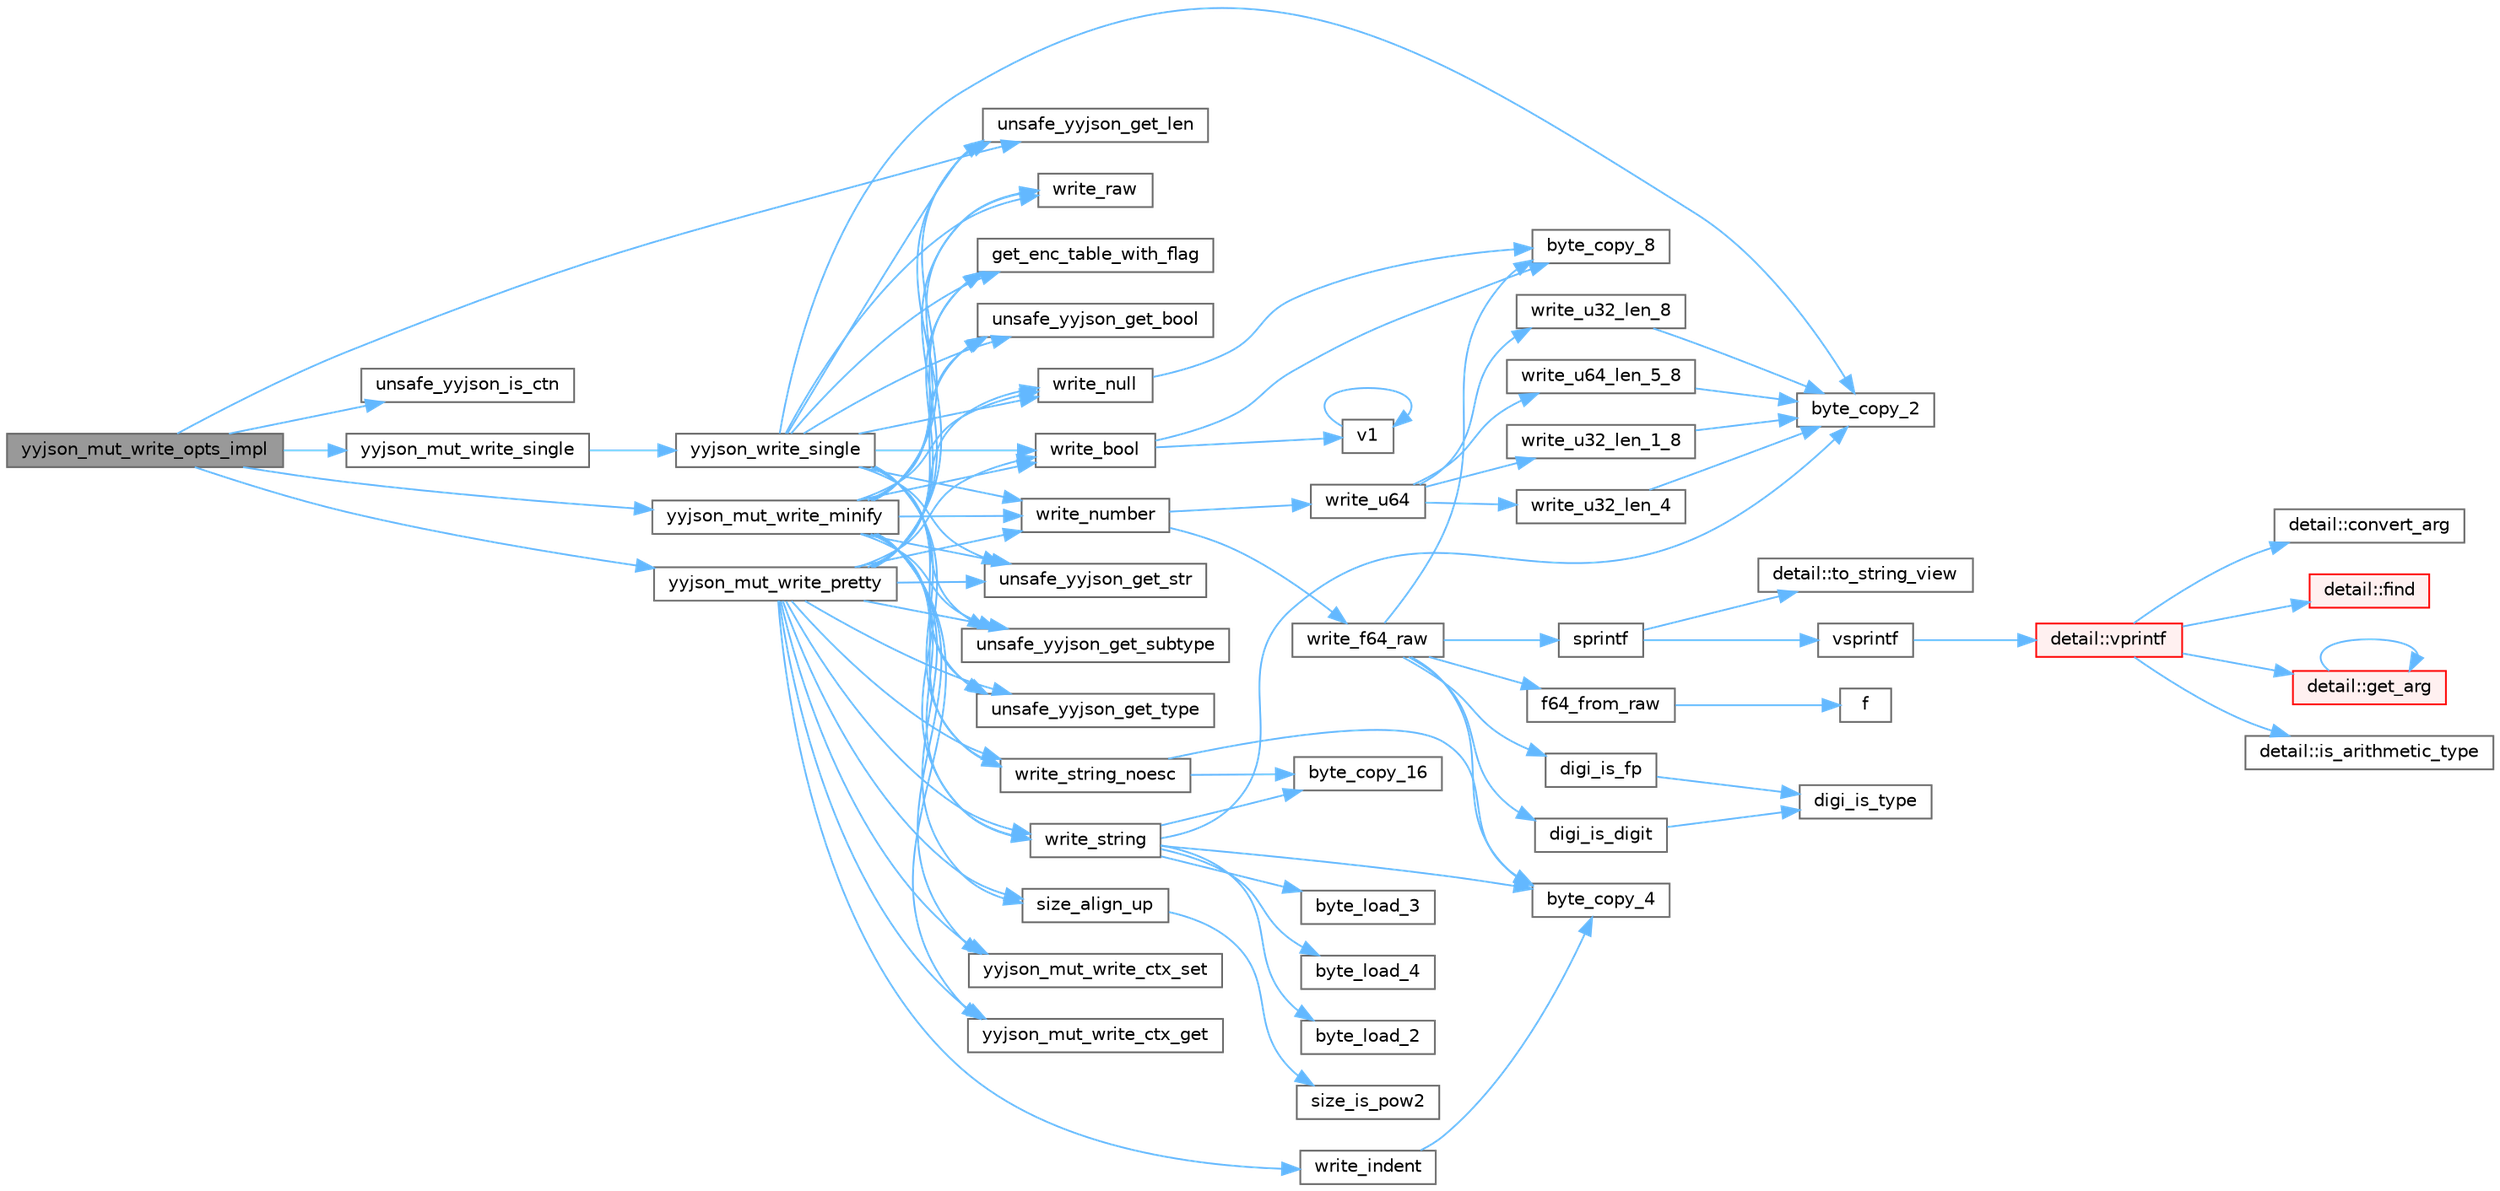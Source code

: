 digraph "yyjson_mut_write_opts_impl"
{
 // LATEX_PDF_SIZE
  bgcolor="transparent";
  edge [fontname=Helvetica,fontsize=10,labelfontname=Helvetica,labelfontsize=10];
  node [fontname=Helvetica,fontsize=10,shape=box,height=0.2,width=0.4];
  rankdir="LR";
  Node1 [id="Node000001",label="yyjson_mut_write_opts_impl",height=0.2,width=0.4,color="gray40", fillcolor="grey60", style="filled", fontcolor="black",tooltip=" "];
  Node1 -> Node2 [id="edge1_Node000001_Node000002",color="steelblue1",style="solid",tooltip=" "];
  Node2 [id="Node000002",label="unsafe_yyjson_get_len",height=0.2,width=0.4,color="grey40", fillcolor="white", style="filled",URL="$yyjson_8h.html#a445bf8a7f9981e4797bf95db944ddf8f",tooltip=" "];
  Node1 -> Node3 [id="edge2_Node000001_Node000003",color="steelblue1",style="solid",tooltip=" "];
  Node3 [id="Node000003",label="unsafe_yyjson_is_ctn",height=0.2,width=0.4,color="grey40", fillcolor="white", style="filled",URL="$yyjson_8h.html#afe1e8995e63d29297d569c4a848bf5a2",tooltip=" "];
  Node1 -> Node4 [id="edge3_Node000001_Node000004",color="steelblue1",style="solid",tooltip=" "];
  Node4 [id="Node000004",label="yyjson_mut_write_minify",height=0.2,width=0.4,color="grey40", fillcolor="white", style="filled",URL="$yyjson_8c.html#a41b0f7caeaed5e6075fdbad6e37daa44",tooltip=" "];
  Node4 -> Node5 [id="edge4_Node000004_Node000005",color="steelblue1",style="solid",tooltip=" "];
  Node5 [id="Node000005",label="get_enc_table_with_flag",height=0.2,width=0.4,color="grey40", fillcolor="white", style="filled",URL="$yyjson_8c.html#a4b810e39a1c70f479ea48f4b6be239b0",tooltip=" "];
  Node4 -> Node6 [id="edge5_Node000004_Node000006",color="steelblue1",style="solid",tooltip=" "];
  Node6 [id="Node000006",label="size_align_up",height=0.2,width=0.4,color="grey40", fillcolor="white", style="filled",URL="$yyjson_8c.html#aee0ecba3f0e01a145a4bd084c40b53b6",tooltip=" "];
  Node6 -> Node7 [id="edge6_Node000006_Node000007",color="steelblue1",style="solid",tooltip=" "];
  Node7 [id="Node000007",label="size_is_pow2",height=0.2,width=0.4,color="grey40", fillcolor="white", style="filled",URL="$yyjson_8c.html#a9c435a75a5fc566d5382ba2646704a18",tooltip=" "];
  Node4 -> Node8 [id="edge7_Node000004_Node000008",color="steelblue1",style="solid",tooltip=" "];
  Node8 [id="Node000008",label="unsafe_yyjson_get_bool",height=0.2,width=0.4,color="grey40", fillcolor="white", style="filled",URL="$yyjson_8h.html#a3ef8c1e13a7f67eead2d945125769f90",tooltip=" "];
  Node4 -> Node2 [id="edge8_Node000004_Node000002",color="steelblue1",style="solid",tooltip=" "];
  Node4 -> Node9 [id="edge9_Node000004_Node000009",color="steelblue1",style="solid",tooltip=" "];
  Node9 [id="Node000009",label="unsafe_yyjson_get_str",height=0.2,width=0.4,color="grey40", fillcolor="white", style="filled",URL="$yyjson_8h.html#a879b3c14194afd5b60d663640998c020",tooltip=" "];
  Node4 -> Node10 [id="edge10_Node000004_Node000010",color="steelblue1",style="solid",tooltip=" "];
  Node10 [id="Node000010",label="unsafe_yyjson_get_subtype",height=0.2,width=0.4,color="grey40", fillcolor="white", style="filled",URL="$yyjson_8h.html#a735848e46f26bfe3dfb333c7f890205e",tooltip=" "];
  Node4 -> Node11 [id="edge11_Node000004_Node000011",color="steelblue1",style="solid",tooltip=" "];
  Node11 [id="Node000011",label="unsafe_yyjson_get_type",height=0.2,width=0.4,color="grey40", fillcolor="white", style="filled",URL="$yyjson_8h.html#a25aa2b2a33dccb9af7da4576b3cbe6ab",tooltip=" "];
  Node4 -> Node12 [id="edge12_Node000004_Node000012",color="steelblue1",style="solid",tooltip=" "];
  Node12 [id="Node000012",label="write_bool",height=0.2,width=0.4,color="grey40", fillcolor="white", style="filled",URL="$yyjson_8c.html#a8f48aafc5963521f3da75e2448f0d084",tooltip=" "];
  Node12 -> Node13 [id="edge13_Node000012_Node000013",color="steelblue1",style="solid",tooltip=" "];
  Node13 [id="Node000013",label="byte_copy_8",height=0.2,width=0.4,color="grey40", fillcolor="white", style="filled",URL="$yyjson_8c.html#a03dd49c937c12d9a85deaac184d25eb9",tooltip=" "];
  Node12 -> Node14 [id="edge14_Node000012_Node000014",color="steelblue1",style="solid",tooltip=" "];
  Node14 [id="Node000014",label="v1",height=0.2,width=0.4,color="grey40", fillcolor="white", style="filled",URL="$_tutorial___reshape_mat2_vec_8cpp.html#a10bd710692c91bc238f2e1da77730678",tooltip=" "];
  Node14 -> Node14 [id="edge15_Node000014_Node000014",color="steelblue1",style="solid",tooltip=" "];
  Node4 -> Node15 [id="edge16_Node000004_Node000015",color="steelblue1",style="solid",tooltip=" "];
  Node15 [id="Node000015",label="write_null",height=0.2,width=0.4,color="grey40", fillcolor="white", style="filled",URL="$yyjson_8c.html#a9ab2502373a7c2ad7decc10b76c47043",tooltip=" "];
  Node15 -> Node13 [id="edge17_Node000015_Node000013",color="steelblue1",style="solid",tooltip=" "];
  Node4 -> Node16 [id="edge18_Node000004_Node000016",color="steelblue1",style="solid",tooltip=" "];
  Node16 [id="Node000016",label="write_number",height=0.2,width=0.4,color="grey40", fillcolor="white", style="filled",URL="$yyjson_8c.html#a7a6eb98c82d060a1b4b1b25ae9169770",tooltip=" "];
  Node16 -> Node17 [id="edge19_Node000016_Node000017",color="steelblue1",style="solid",tooltip=" "];
  Node17 [id="Node000017",label="write_f64_raw",height=0.2,width=0.4,color="grey40", fillcolor="white", style="filled",URL="$yyjson_8c.html#a429024eddbd3335464adf309aef2db7f",tooltip=" "];
  Node17 -> Node18 [id="edge20_Node000017_Node000018",color="steelblue1",style="solid",tooltip=" "];
  Node18 [id="Node000018",label="byte_copy_4",height=0.2,width=0.4,color="grey40", fillcolor="white", style="filled",URL="$yyjson_8c.html#a98219967baeab34ab615b4ccda0df146",tooltip=" "];
  Node17 -> Node13 [id="edge21_Node000017_Node000013",color="steelblue1",style="solid",tooltip=" "];
  Node17 -> Node19 [id="edge22_Node000017_Node000019",color="steelblue1",style="solid",tooltip=" "];
  Node19 [id="Node000019",label="digi_is_digit",height=0.2,width=0.4,color="grey40", fillcolor="white", style="filled",URL="$yyjson_8c.html#ac16e36c200b16a17041aac1ed37276d7",tooltip=" "];
  Node19 -> Node20 [id="edge23_Node000019_Node000020",color="steelblue1",style="solid",tooltip=" "];
  Node20 [id="Node000020",label="digi_is_type",height=0.2,width=0.4,color="grey40", fillcolor="white", style="filled",URL="$yyjson_8c.html#aae236fd488306e08c5844189ad6d6570",tooltip=" "];
  Node17 -> Node21 [id="edge24_Node000017_Node000021",color="steelblue1",style="solid",tooltip=" "];
  Node21 [id="Node000021",label="digi_is_fp",height=0.2,width=0.4,color="grey40", fillcolor="white", style="filled",URL="$yyjson_8c.html#ac38bca46c8cbb1107ca4188d2eb4fcbe",tooltip=" "];
  Node21 -> Node20 [id="edge25_Node000021_Node000020",color="steelblue1",style="solid",tooltip=" "];
  Node17 -> Node22 [id="edge26_Node000017_Node000022",color="steelblue1",style="solid",tooltip=" "];
  Node22 [id="Node000022",label="f64_from_raw",height=0.2,width=0.4,color="grey40", fillcolor="white", style="filled",URL="$yyjson_8c.html#a7d61d2afe6fefb1935af9086d95ee8a8",tooltip=" "];
  Node22 -> Node23 [id="edge27_Node000022_Node000023",color="steelblue1",style="solid",tooltip=" "];
  Node23 [id="Node000023",label="f",height=0.2,width=0.4,color="grey40", fillcolor="white", style="filled",URL="$cxx11__tensor__map_8cpp.html#a7f507fea02198f6cb81c86640c7b1a4e",tooltip=" "];
  Node17 -> Node24 [id="edge28_Node000017_Node000024",color="steelblue1",style="solid",tooltip=" "];
  Node24 [id="Node000024",label="sprintf",height=0.2,width=0.4,color="grey40", fillcolor="white", style="filled",URL="$printf_8h.html#aa7d2e7e454d3fe606a71504a119dc894",tooltip=" "];
  Node24 -> Node25 [id="edge29_Node000024_Node000025",color="steelblue1",style="solid",tooltip=" "];
  Node25 [id="Node000025",label="detail::to_string_view",height=0.2,width=0.4,color="grey40", fillcolor="white", style="filled",URL="$namespacedetail.html#abeae79fa3e1eded2d8fbd56cc9f0960e",tooltip=" "];
  Node24 -> Node26 [id="edge30_Node000024_Node000026",color="steelblue1",style="solid",tooltip=" "];
  Node26 [id="Node000026",label="vsprintf",height=0.2,width=0.4,color="grey40", fillcolor="white", style="filled",URL="$printf_8h.html#a5e1075a6c1fce5050424f97a2fac648f",tooltip=" "];
  Node26 -> Node27 [id="edge31_Node000026_Node000027",color="steelblue1",style="solid",tooltip=" "];
  Node27 [id="Node000027",label="detail::vprintf",height=0.2,width=0.4,color="red", fillcolor="#FFF0F0", style="filled",URL="$namespacedetail.html#a1c8c2218e4c822aa8f743fb9c573717f",tooltip=" "];
  Node27 -> Node28 [id="edge32_Node000027_Node000028",color="steelblue1",style="solid",tooltip=" "];
  Node28 [id="Node000028",label="detail::convert_arg",height=0.2,width=0.4,color="grey40", fillcolor="white", style="filled",URL="$namespacedetail.html#a03c11572c9a664266d6925f327dec7f3",tooltip=" "];
  Node27 -> Node29 [id="edge33_Node000027_Node000029",color="steelblue1",style="solid",tooltip=" "];
  Node29 [id="Node000029",label="detail::find",height=0.2,width=0.4,color="red", fillcolor="#FFF0F0", style="filled",URL="$namespacedetail.html#a6b71952fab3dc32f3edb2c3e9811d8d9",tooltip=" "];
  Node27 -> Node31 [id="edge34_Node000027_Node000031",color="steelblue1",style="solid",tooltip=" "];
  Node31 [id="Node000031",label="detail::get_arg",height=0.2,width=0.4,color="red", fillcolor="#FFF0F0", style="filled",URL="$namespacedetail.html#a342ef250e45bd09b2ef666b6fae1c355",tooltip=" "];
  Node31 -> Node31 [id="edge35_Node000031_Node000031",color="steelblue1",style="solid",tooltip=" "];
  Node27 -> Node33 [id="edge36_Node000027_Node000033",color="steelblue1",style="solid",tooltip=" "];
  Node33 [id="Node000033",label="detail::is_arithmetic_type",height=0.2,width=0.4,color="grey40", fillcolor="white", style="filled",URL="$namespacedetail.html#a802c50a56a3495fdab6020b375ba1389",tooltip=" "];
  Node16 -> Node54 [id="edge37_Node000016_Node000054",color="steelblue1",style="solid",tooltip=" "];
  Node54 [id="Node000054",label="write_u64",height=0.2,width=0.4,color="grey40", fillcolor="white", style="filled",URL="$yyjson_8c.html#aa2f06c8a20b378eb29cfe95d0af5c95e",tooltip=" "];
  Node54 -> Node55 [id="edge38_Node000054_Node000055",color="steelblue1",style="solid",tooltip=" "];
  Node55 [id="Node000055",label="write_u32_len_1_8",height=0.2,width=0.4,color="grey40", fillcolor="white", style="filled",URL="$yyjson_8c.html#a5a7d8b8a37067ca47adb0b419814ef9a",tooltip=" "];
  Node55 -> Node56 [id="edge39_Node000055_Node000056",color="steelblue1",style="solid",tooltip=" "];
  Node56 [id="Node000056",label="byte_copy_2",height=0.2,width=0.4,color="grey40", fillcolor="white", style="filled",URL="$yyjson_8c.html#ac6a11726824f52b6413a67488f5a3152",tooltip=" "];
  Node54 -> Node57 [id="edge40_Node000054_Node000057",color="steelblue1",style="solid",tooltip=" "];
  Node57 [id="Node000057",label="write_u32_len_4",height=0.2,width=0.4,color="grey40", fillcolor="white", style="filled",URL="$yyjson_8c.html#ae5ef2b18cbf8ab8c261b23aab6d3bea3",tooltip=" "];
  Node57 -> Node56 [id="edge41_Node000057_Node000056",color="steelblue1",style="solid",tooltip=" "];
  Node54 -> Node58 [id="edge42_Node000054_Node000058",color="steelblue1",style="solid",tooltip=" "];
  Node58 [id="Node000058",label="write_u32_len_8",height=0.2,width=0.4,color="grey40", fillcolor="white", style="filled",URL="$yyjson_8c.html#ab1d9fcbafc860e770ed5aa9fc70577fc",tooltip=" "];
  Node58 -> Node56 [id="edge43_Node000058_Node000056",color="steelblue1",style="solid",tooltip=" "];
  Node54 -> Node59 [id="edge44_Node000054_Node000059",color="steelblue1",style="solid",tooltip=" "];
  Node59 [id="Node000059",label="write_u64_len_5_8",height=0.2,width=0.4,color="grey40", fillcolor="white", style="filled",URL="$yyjson_8c.html#a5b33c978167aa4a5c34d27715c133757",tooltip=" "];
  Node59 -> Node56 [id="edge45_Node000059_Node000056",color="steelblue1",style="solid",tooltip=" "];
  Node4 -> Node60 [id="edge46_Node000004_Node000060",color="steelblue1",style="solid",tooltip=" "];
  Node60 [id="Node000060",label="write_raw",height=0.2,width=0.4,color="grey40", fillcolor="white", style="filled",URL="$yyjson_8c.html#a595a43099038f73ab0af2b4209b1f0fd",tooltip=" "];
  Node4 -> Node61 [id="edge47_Node000004_Node000061",color="steelblue1",style="solid",tooltip=" "];
  Node61 [id="Node000061",label="write_string",height=0.2,width=0.4,color="grey40", fillcolor="white", style="filled",URL="$yyjson_8c.html#a1aadf662e6fc22a6419db27146e38472",tooltip=" "];
  Node61 -> Node62 [id="edge48_Node000061_Node000062",color="steelblue1",style="solid",tooltip=" "];
  Node62 [id="Node000062",label="byte_copy_16",height=0.2,width=0.4,color="grey40", fillcolor="white", style="filled",URL="$yyjson_8c.html#a1720d43cc1ae5984a4e5751dbe7301a0",tooltip=" "];
  Node61 -> Node56 [id="edge49_Node000061_Node000056",color="steelblue1",style="solid",tooltip=" "];
  Node61 -> Node18 [id="edge50_Node000061_Node000018",color="steelblue1",style="solid",tooltip=" "];
  Node61 -> Node63 [id="edge51_Node000061_Node000063",color="steelblue1",style="solid",tooltip=" "];
  Node63 [id="Node000063",label="byte_load_2",height=0.2,width=0.4,color="grey40", fillcolor="white", style="filled",URL="$yyjson_8c.html#abd106e94ebb52b1b9c0e79e2246f24bd",tooltip=" "];
  Node61 -> Node64 [id="edge52_Node000061_Node000064",color="steelblue1",style="solid",tooltip=" "];
  Node64 [id="Node000064",label="byte_load_3",height=0.2,width=0.4,color="grey40", fillcolor="white", style="filled",URL="$yyjson_8c.html#a31005a45113248534b4ae663dc0a85f3",tooltip=" "];
  Node61 -> Node65 [id="edge53_Node000061_Node000065",color="steelblue1",style="solid",tooltip=" "];
  Node65 [id="Node000065",label="byte_load_4",height=0.2,width=0.4,color="grey40", fillcolor="white", style="filled",URL="$yyjson_8c.html#a87c460a03bebacd0dcdad97440488c2b",tooltip=" "];
  Node4 -> Node66 [id="edge54_Node000004_Node000066",color="steelblue1",style="solid",tooltip=" "];
  Node66 [id="Node000066",label="write_string_noesc",height=0.2,width=0.4,color="grey40", fillcolor="white", style="filled",URL="$yyjson_8c.html#ab1d27351bed7d1f6f632f75dcf9846de",tooltip=" "];
  Node66 -> Node62 [id="edge55_Node000066_Node000062",color="steelblue1",style="solid",tooltip=" "];
  Node66 -> Node18 [id="edge56_Node000066_Node000018",color="steelblue1",style="solid",tooltip=" "];
  Node4 -> Node67 [id="edge57_Node000004_Node000067",color="steelblue1",style="solid",tooltip=" "];
  Node67 [id="Node000067",label="yyjson_mut_write_ctx_get",height=0.2,width=0.4,color="grey40", fillcolor="white", style="filled",URL="$yyjson_8c.html#a7330d6789bda008b50a3a964e17629c4",tooltip=" "];
  Node4 -> Node68 [id="edge58_Node000004_Node000068",color="steelblue1",style="solid",tooltip=" "];
  Node68 [id="Node000068",label="yyjson_mut_write_ctx_set",height=0.2,width=0.4,color="grey40", fillcolor="white", style="filled",URL="$yyjson_8c.html#ad170c12cec69275d5f79d760bd3b1a0a",tooltip=" "];
  Node1 -> Node69 [id="edge59_Node000001_Node000069",color="steelblue1",style="solid",tooltip=" "];
  Node69 [id="Node000069",label="yyjson_mut_write_pretty",height=0.2,width=0.4,color="grey40", fillcolor="white", style="filled",URL="$yyjson_8c.html#a5bd41dfbb867b6521e1f7571f3615b0f",tooltip=" "];
  Node69 -> Node5 [id="edge60_Node000069_Node000005",color="steelblue1",style="solid",tooltip=" "];
  Node69 -> Node6 [id="edge61_Node000069_Node000006",color="steelblue1",style="solid",tooltip=" "];
  Node69 -> Node8 [id="edge62_Node000069_Node000008",color="steelblue1",style="solid",tooltip=" "];
  Node69 -> Node2 [id="edge63_Node000069_Node000002",color="steelblue1",style="solid",tooltip=" "];
  Node69 -> Node9 [id="edge64_Node000069_Node000009",color="steelblue1",style="solid",tooltip=" "];
  Node69 -> Node10 [id="edge65_Node000069_Node000010",color="steelblue1",style="solid",tooltip=" "];
  Node69 -> Node11 [id="edge66_Node000069_Node000011",color="steelblue1",style="solid",tooltip=" "];
  Node69 -> Node12 [id="edge67_Node000069_Node000012",color="steelblue1",style="solid",tooltip=" "];
  Node69 -> Node70 [id="edge68_Node000069_Node000070",color="steelblue1",style="solid",tooltip=" "];
  Node70 [id="Node000070",label="write_indent",height=0.2,width=0.4,color="grey40", fillcolor="white", style="filled",URL="$yyjson_8c.html#ac6e21689f9ccf3981672a321d7d02e47",tooltip=" "];
  Node70 -> Node18 [id="edge69_Node000070_Node000018",color="steelblue1",style="solid",tooltip=" "];
  Node69 -> Node15 [id="edge70_Node000069_Node000015",color="steelblue1",style="solid",tooltip=" "];
  Node69 -> Node16 [id="edge71_Node000069_Node000016",color="steelblue1",style="solid",tooltip=" "];
  Node69 -> Node60 [id="edge72_Node000069_Node000060",color="steelblue1",style="solid",tooltip=" "];
  Node69 -> Node61 [id="edge73_Node000069_Node000061",color="steelblue1",style="solid",tooltip=" "];
  Node69 -> Node66 [id="edge74_Node000069_Node000066",color="steelblue1",style="solid",tooltip=" "];
  Node69 -> Node67 [id="edge75_Node000069_Node000067",color="steelblue1",style="solid",tooltip=" "];
  Node69 -> Node68 [id="edge76_Node000069_Node000068",color="steelblue1",style="solid",tooltip=" "];
  Node1 -> Node71 [id="edge77_Node000001_Node000071",color="steelblue1",style="solid",tooltip=" "];
  Node71 [id="Node000071",label="yyjson_mut_write_single",height=0.2,width=0.4,color="grey40", fillcolor="white", style="filled",URL="$yyjson_8c.html#a6453eece4aede41c7d909075ad2980e0",tooltip=" "];
  Node71 -> Node72 [id="edge78_Node000071_Node000072",color="steelblue1",style="solid",tooltip=" "];
  Node72 [id="Node000072",label="yyjson_write_single",height=0.2,width=0.4,color="grey40", fillcolor="white", style="filled",URL="$yyjson_8c.html#a083e9d39ef4daa8ddc5c6474ccf5e468",tooltip=" "];
  Node72 -> Node56 [id="edge79_Node000072_Node000056",color="steelblue1",style="solid",tooltip=" "];
  Node72 -> Node5 [id="edge80_Node000072_Node000005",color="steelblue1",style="solid",tooltip=" "];
  Node72 -> Node8 [id="edge81_Node000072_Node000008",color="steelblue1",style="solid",tooltip=" "];
  Node72 -> Node2 [id="edge82_Node000072_Node000002",color="steelblue1",style="solid",tooltip=" "];
  Node72 -> Node9 [id="edge83_Node000072_Node000009",color="steelblue1",style="solid",tooltip=" "];
  Node72 -> Node10 [id="edge84_Node000072_Node000010",color="steelblue1",style="solid",tooltip=" "];
  Node72 -> Node11 [id="edge85_Node000072_Node000011",color="steelblue1",style="solid",tooltip=" "];
  Node72 -> Node12 [id="edge86_Node000072_Node000012",color="steelblue1",style="solid",tooltip=" "];
  Node72 -> Node15 [id="edge87_Node000072_Node000015",color="steelblue1",style="solid",tooltip=" "];
  Node72 -> Node16 [id="edge88_Node000072_Node000016",color="steelblue1",style="solid",tooltip=" "];
  Node72 -> Node60 [id="edge89_Node000072_Node000060",color="steelblue1",style="solid",tooltip=" "];
  Node72 -> Node61 [id="edge90_Node000072_Node000061",color="steelblue1",style="solid",tooltip=" "];
  Node72 -> Node66 [id="edge91_Node000072_Node000066",color="steelblue1",style="solid",tooltip=" "];
}
